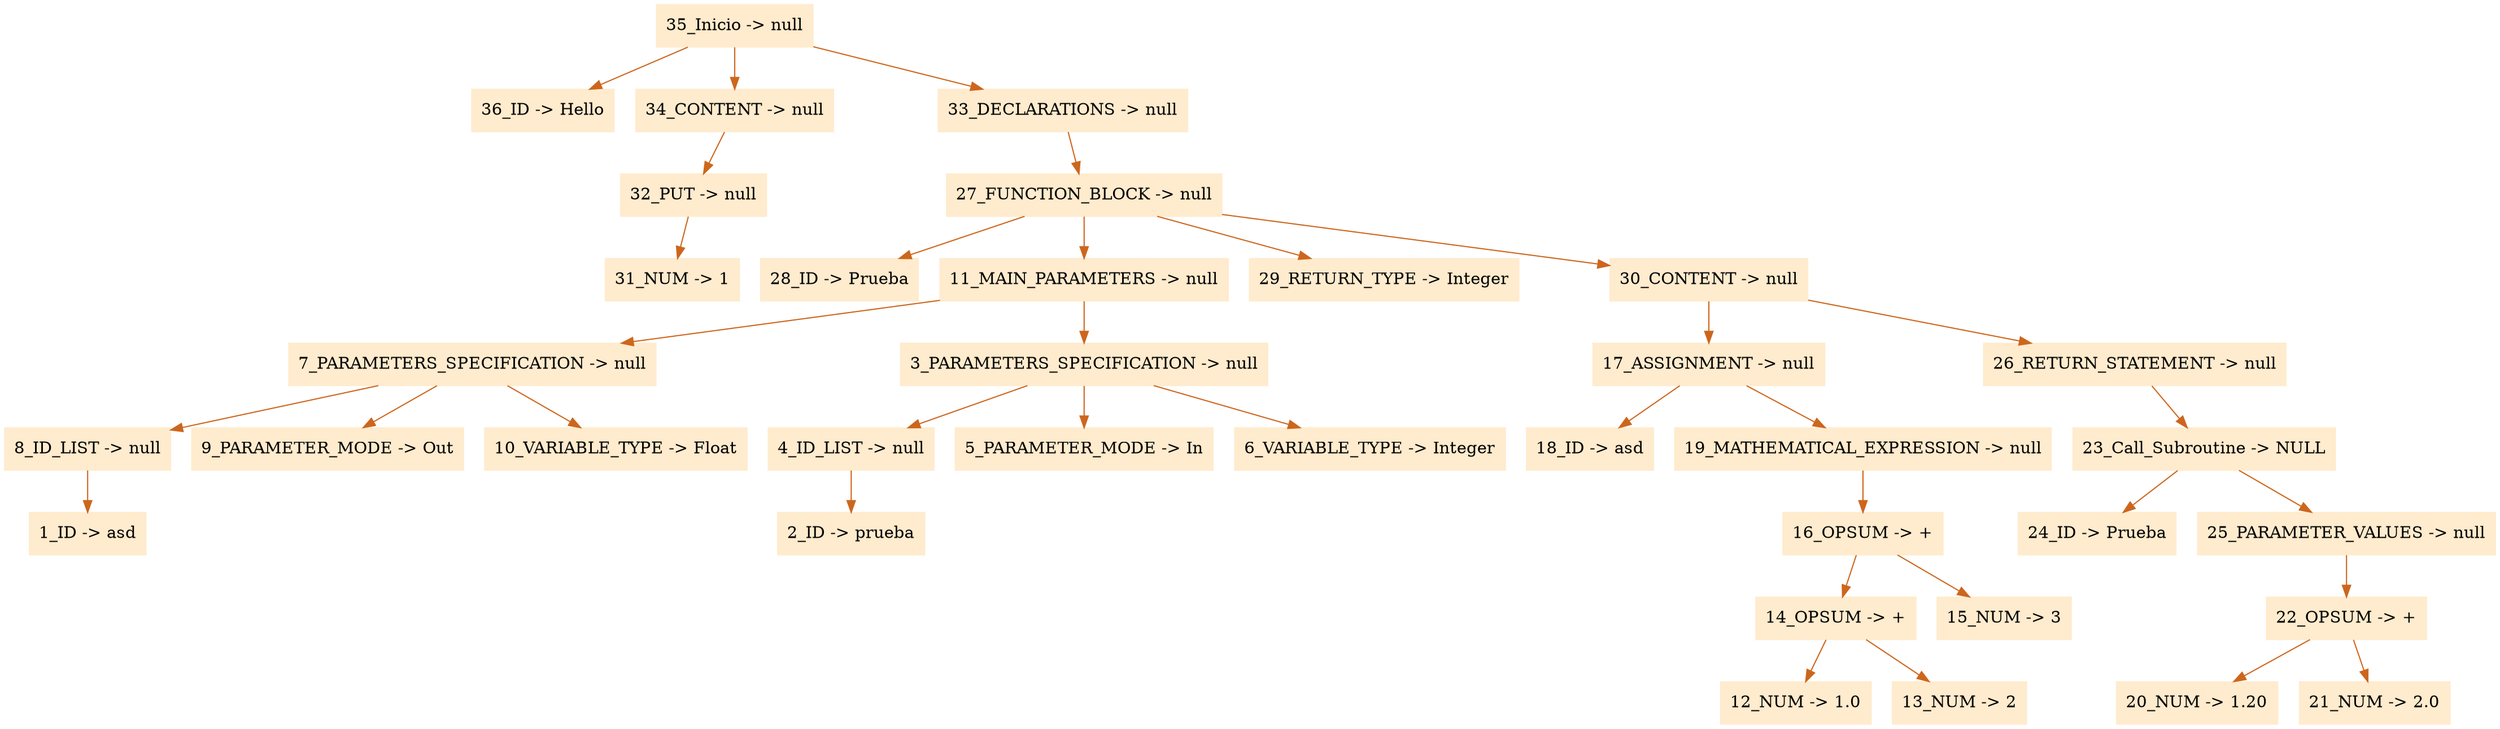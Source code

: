 digraph G {node[shape=box, style=filled, color=blanchedalmond]; edge[color=chocolate3];rankdir=UD 

"35_Inicio -> null"->"36_ID -> Hello"
"35_Inicio -> null"->"34_CONTENT -> null"
"34_CONTENT -> null"->"32_PUT -> null"
"32_PUT -> null"->"31_NUM -> 1"
"35_Inicio -> null"->"33_DECLARATIONS -> null"
"33_DECLARATIONS -> null"->"27_FUNCTION_BLOCK -> null"
"27_FUNCTION_BLOCK -> null"->"28_ID -> Prueba"
"27_FUNCTION_BLOCK -> null"->"11_MAIN_PARAMETERS -> null"
"11_MAIN_PARAMETERS -> null"->"7_PARAMETERS_SPECIFICATION -> null"
"7_PARAMETERS_SPECIFICATION -> null"->"8_ID_LIST -> null"
"8_ID_LIST -> null"->"1_ID -> asd"
"7_PARAMETERS_SPECIFICATION -> null"->"9_PARAMETER_MODE -> Out"
"7_PARAMETERS_SPECIFICATION -> null"->"10_VARIABLE_TYPE -> Float"
"11_MAIN_PARAMETERS -> null"->"3_PARAMETERS_SPECIFICATION -> null"
"3_PARAMETERS_SPECIFICATION -> null"->"4_ID_LIST -> null"
"4_ID_LIST -> null"->"2_ID -> prueba"
"3_PARAMETERS_SPECIFICATION -> null"->"5_PARAMETER_MODE -> In"
"3_PARAMETERS_SPECIFICATION -> null"->"6_VARIABLE_TYPE -> Integer"
"27_FUNCTION_BLOCK -> null"->"29_RETURN_TYPE -> Integer"
"27_FUNCTION_BLOCK -> null"->"30_CONTENT -> null"
"30_CONTENT -> null"->"17_ASSIGNMENT -> null"
"17_ASSIGNMENT -> null"->"18_ID -> asd"
"17_ASSIGNMENT -> null"->"19_MATHEMATICAL_EXPRESSION -> null"
"19_MATHEMATICAL_EXPRESSION -> null"->"16_OPSUM -> +"
"16_OPSUM -> +"->"14_OPSUM -> +"
"14_OPSUM -> +"->"12_NUM -> 1.0"
"14_OPSUM -> +"->"13_NUM -> 2"
"16_OPSUM -> +"->"15_NUM -> 3"
"30_CONTENT -> null"->"26_RETURN_STATEMENT -> null"
"26_RETURN_STATEMENT -> null"->"23_Call_Subroutine -> NULL"
"23_Call_Subroutine -> NULL"->"24_ID -> Prueba"
"23_Call_Subroutine -> NULL"->"25_PARAMETER_VALUES -> null"
"25_PARAMETER_VALUES -> null"->"22_OPSUM -> +"
"22_OPSUM -> +"->"20_NUM -> 1.20"
"22_OPSUM -> +"->"21_NUM -> 2.0"


}
